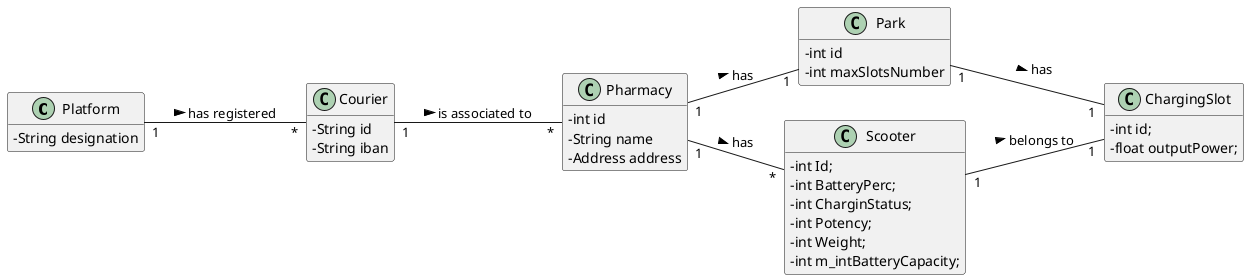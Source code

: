 @startuml
skinparam classAttributeIconSize 0
hide methods
left to right direction

class Platform {
-   String designation
}

class Pharmacy{
-int id
-String name
-Address address
}

class Park{
-int id
-int maxSlotsNumber
}

class ChargingSlot{
-int id;
-float outputPower;
}

class Courier {
      -String id
      -String iban
}

class Scooter {
-int Id;
-int BatteryPerc;
-int CharginStatus;
-int Potency;
-int Weight;
-int m_intBatteryCapacity;
}

Platform "1" -- "*" Courier : has registered >
Courier "1" -- "*" Pharmacy : is associated to >
Pharmacy "1" -- "1" Park : has >
Pharmacy "1" -- "*" Scooter : has >
Park "1" -- "1" ChargingSlot : has >
Scooter "1" -- "1" ChargingSlot : belongs to >
@enduml